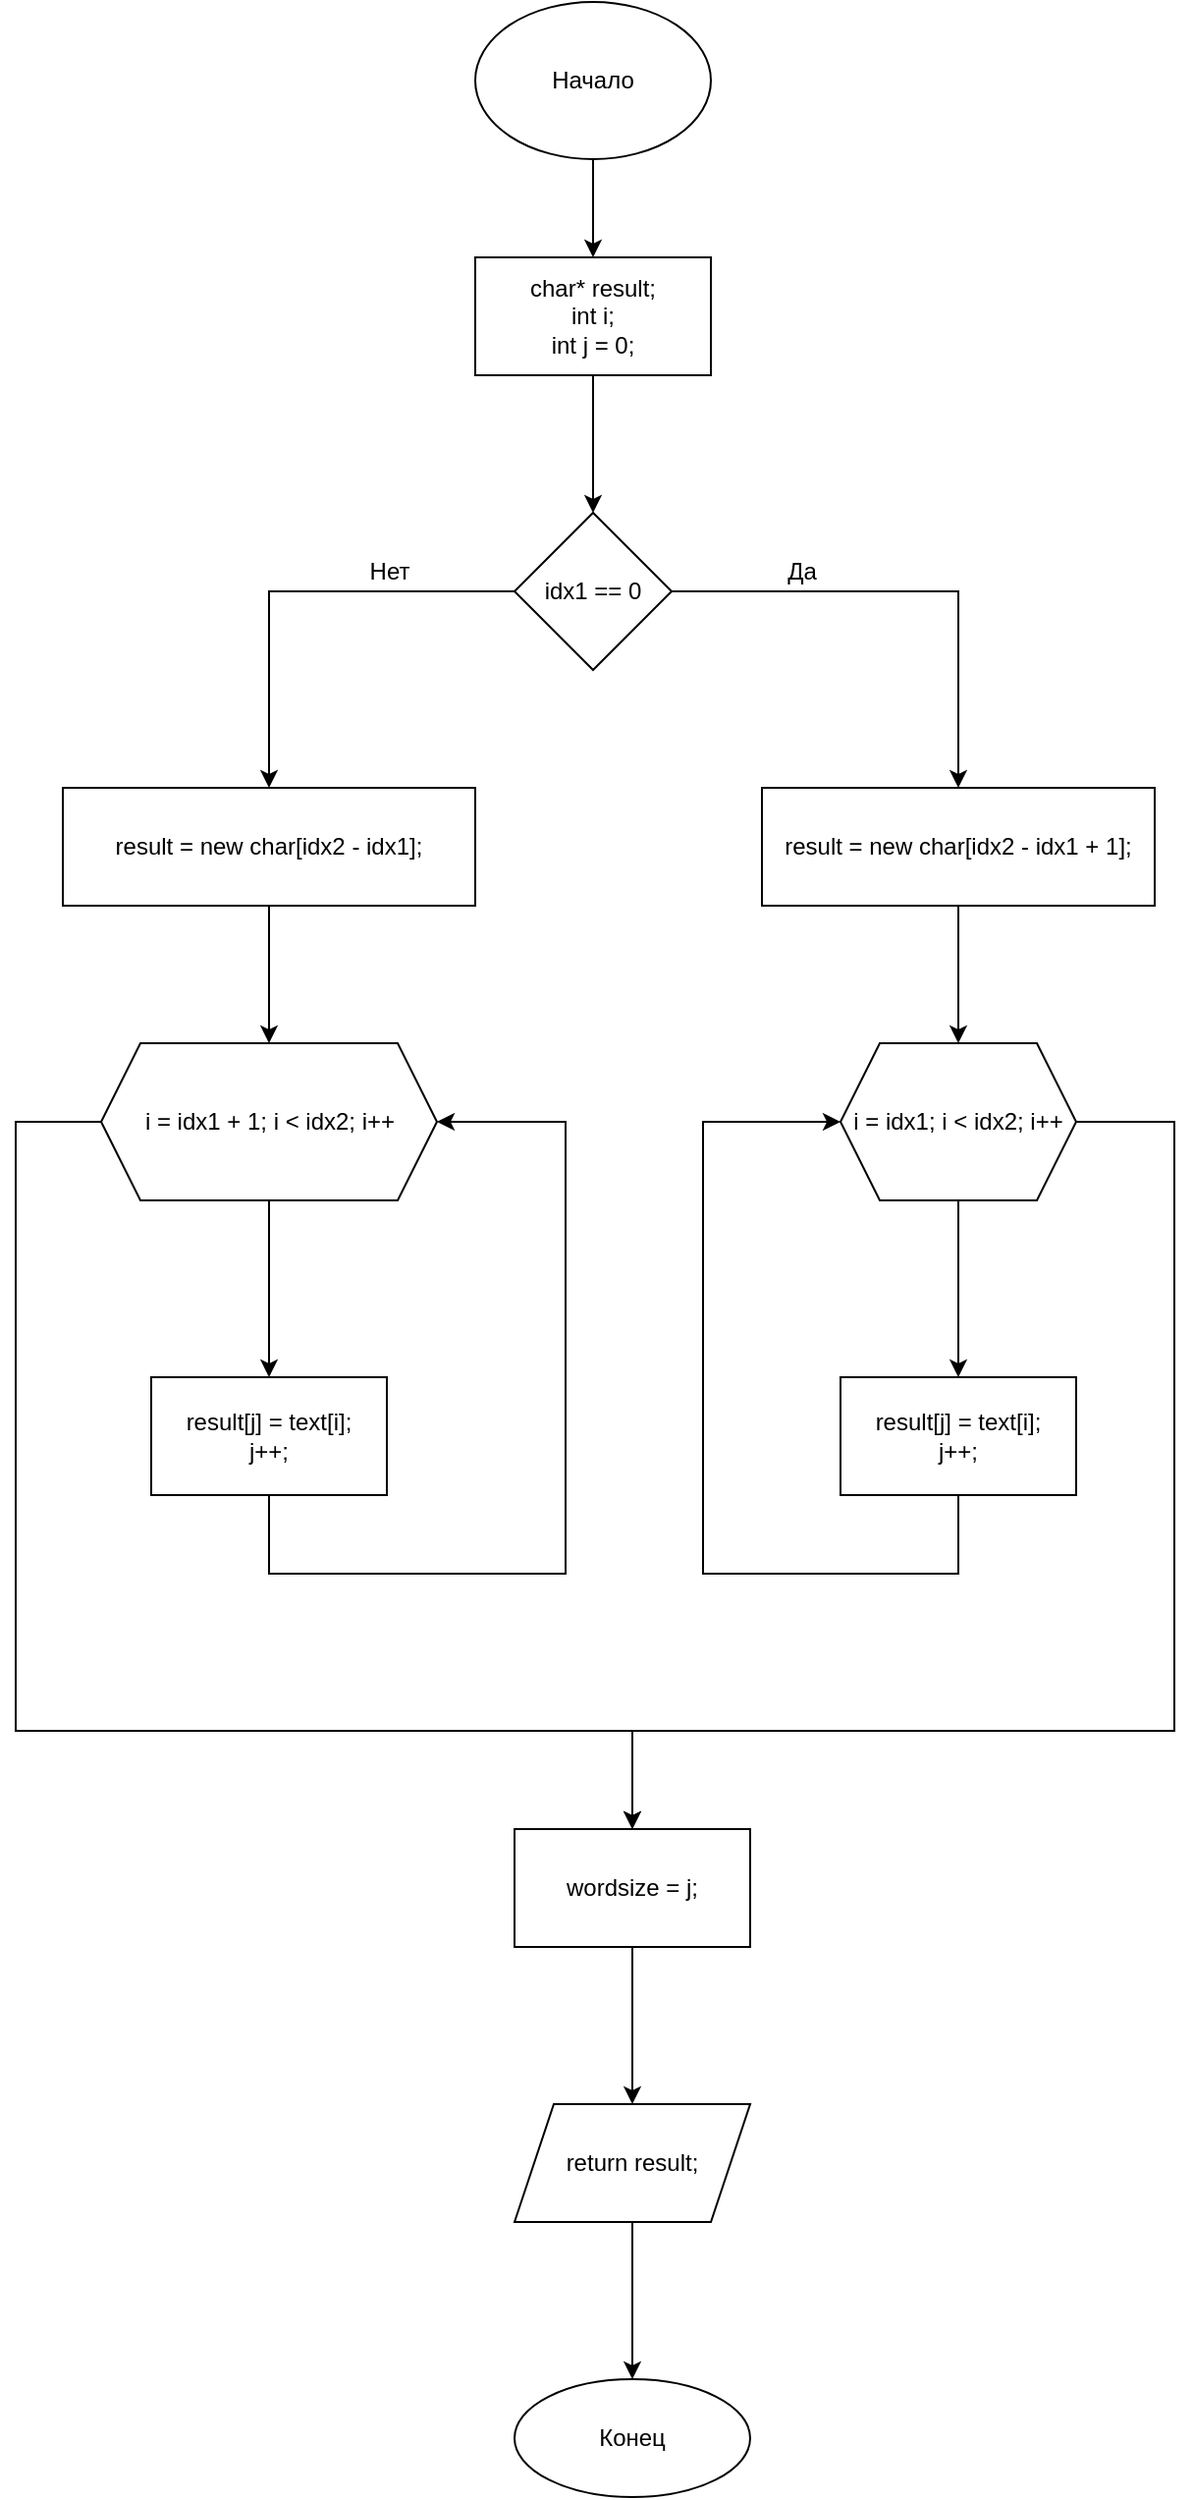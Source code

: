 <mxfile version="15.8.7" type="device"><diagram id="Oe1ToAJk6Ocl7F1VVkcY" name="Страница 1"><mxGraphModel dx="1038" dy="649" grid="1" gridSize="10" guides="1" tooltips="1" connect="1" arrows="1" fold="1" page="1" pageScale="1" pageWidth="827" pageHeight="1169" math="0" shadow="0"><root><mxCell id="0"/><mxCell id="1" parent="0"/><mxCell id="ay9MUaNS74ohtMNb_mM1-7" value="" style="edgeStyle=orthogonalEdgeStyle;rounded=0;orthogonalLoop=1;jettySize=auto;html=1;" edge="1" parent="1" source="ay9MUaNS74ohtMNb_mM1-1" target="ay9MUaNS74ohtMNb_mM1-6"><mxGeometry relative="1" as="geometry"/></mxCell><mxCell id="ay9MUaNS74ohtMNb_mM1-1" value="Начало" style="ellipse;whiteSpace=wrap;html=1;" vertex="1" parent="1"><mxGeometry x="354" y="40" width="120" height="80" as="geometry"/></mxCell><mxCell id="ay9MUaNS74ohtMNb_mM1-9" value="" style="edgeStyle=orthogonalEdgeStyle;rounded=0;orthogonalLoop=1;jettySize=auto;html=1;" edge="1" parent="1" source="ay9MUaNS74ohtMNb_mM1-6" target="ay9MUaNS74ohtMNb_mM1-8"><mxGeometry relative="1" as="geometry"/></mxCell><mxCell id="ay9MUaNS74ohtMNb_mM1-6" value="char* result;&lt;br&gt;int i;&lt;br&gt;int j = 0;" style="whiteSpace=wrap;html=1;" vertex="1" parent="1"><mxGeometry x="354" y="170" width="120" height="60" as="geometry"/></mxCell><mxCell id="ay9MUaNS74ohtMNb_mM1-14" value="" style="edgeStyle=orthogonalEdgeStyle;rounded=0;orthogonalLoop=1;jettySize=auto;html=1;" edge="1" parent="1" source="ay9MUaNS74ohtMNb_mM1-8" target="ay9MUaNS74ohtMNb_mM1-13"><mxGeometry relative="1" as="geometry"/></mxCell><mxCell id="ay9MUaNS74ohtMNb_mM1-25" value="" style="edgeStyle=orthogonalEdgeStyle;rounded=0;orthogonalLoop=1;jettySize=auto;html=1;" edge="1" parent="1" source="ay9MUaNS74ohtMNb_mM1-8" target="ay9MUaNS74ohtMNb_mM1-24"><mxGeometry relative="1" as="geometry"/></mxCell><mxCell id="ay9MUaNS74ohtMNb_mM1-8" value="idx1 == 0" style="rhombus;whiteSpace=wrap;html=1;" vertex="1" parent="1"><mxGeometry x="374" y="300" width="80" height="80" as="geometry"/></mxCell><mxCell id="ay9MUaNS74ohtMNb_mM1-16" value="" style="edgeStyle=orthogonalEdgeStyle;rounded=0;orthogonalLoop=1;jettySize=auto;html=1;" edge="1" parent="1" source="ay9MUaNS74ohtMNb_mM1-13" target="ay9MUaNS74ohtMNb_mM1-15"><mxGeometry relative="1" as="geometry"/></mxCell><mxCell id="ay9MUaNS74ohtMNb_mM1-13" value="result = new char[idx2 - idx1 + 1];" style="whiteSpace=wrap;html=1;" vertex="1" parent="1"><mxGeometry x="500" y="440" width="200" height="60" as="geometry"/></mxCell><mxCell id="ay9MUaNS74ohtMNb_mM1-18" value="" style="edgeStyle=orthogonalEdgeStyle;rounded=0;orthogonalLoop=1;jettySize=auto;html=1;" edge="1" parent="1" source="ay9MUaNS74ohtMNb_mM1-15" target="ay9MUaNS74ohtMNb_mM1-17"><mxGeometry relative="1" as="geometry"/></mxCell><mxCell id="ay9MUaNS74ohtMNb_mM1-33" style="edgeStyle=orthogonalEdgeStyle;rounded=0;orthogonalLoop=1;jettySize=auto;html=1;entryX=0.5;entryY=0;entryDx=0;entryDy=0;" edge="1" parent="1" source="ay9MUaNS74ohtMNb_mM1-15" target="ay9MUaNS74ohtMNb_mM1-34"><mxGeometry relative="1" as="geometry"><mxPoint x="440" y="920" as="targetPoint"/><Array as="points"><mxPoint x="710" y="610"/><mxPoint x="710" y="920"/><mxPoint x="434" y="920"/></Array></mxGeometry></mxCell><mxCell id="ay9MUaNS74ohtMNb_mM1-15" value="i = idx1; i &lt; idx2; i++" style="shape=hexagon;perimeter=hexagonPerimeter2;whiteSpace=wrap;html=1;fixedSize=1;" vertex="1" parent="1"><mxGeometry x="540" y="570" width="120" height="80" as="geometry"/></mxCell><mxCell id="ay9MUaNS74ohtMNb_mM1-19" style="edgeStyle=orthogonalEdgeStyle;rounded=0;orthogonalLoop=1;jettySize=auto;html=1;entryX=0;entryY=0.5;entryDx=0;entryDy=0;" edge="1" parent="1" source="ay9MUaNS74ohtMNb_mM1-17" target="ay9MUaNS74ohtMNb_mM1-15"><mxGeometry relative="1" as="geometry"><mxPoint x="470" y="621.6" as="targetPoint"/><Array as="points"><mxPoint x="600" y="840"/><mxPoint x="470" y="840"/><mxPoint x="470" y="610"/></Array></mxGeometry></mxCell><mxCell id="ay9MUaNS74ohtMNb_mM1-17" value="result[j] = text[i];&lt;br&gt;j++;" style="whiteSpace=wrap;html=1;" vertex="1" parent="1"><mxGeometry x="540" y="740" width="120" height="60" as="geometry"/></mxCell><mxCell id="ay9MUaNS74ohtMNb_mM1-21" value="Да" style="text;html=1;align=center;verticalAlign=middle;resizable=0;points=[];autosize=1;strokeColor=none;fillColor=none;" vertex="1" parent="1"><mxGeometry x="505" y="320" width="30" height="20" as="geometry"/></mxCell><mxCell id="ay9MUaNS74ohtMNb_mM1-27" value="" style="edgeStyle=orthogonalEdgeStyle;rounded=0;orthogonalLoop=1;jettySize=auto;html=1;" edge="1" parent="1" source="ay9MUaNS74ohtMNb_mM1-24" target="ay9MUaNS74ohtMNb_mM1-26"><mxGeometry relative="1" as="geometry"/></mxCell><mxCell id="ay9MUaNS74ohtMNb_mM1-24" value="result = new char[idx2 - idx1];" style="whiteSpace=wrap;html=1;" vertex="1" parent="1"><mxGeometry x="144" y="440" width="210" height="60" as="geometry"/></mxCell><mxCell id="ay9MUaNS74ohtMNb_mM1-29" value="" style="edgeStyle=orthogonalEdgeStyle;rounded=0;orthogonalLoop=1;jettySize=auto;html=1;" edge="1" parent="1" source="ay9MUaNS74ohtMNb_mM1-26" target="ay9MUaNS74ohtMNb_mM1-28"><mxGeometry relative="1" as="geometry"/></mxCell><mxCell id="ay9MUaNS74ohtMNb_mM1-31" style="edgeStyle=orthogonalEdgeStyle;rounded=0;orthogonalLoop=1;jettySize=auto;html=1;" edge="1" parent="1" source="ay9MUaNS74ohtMNb_mM1-26" target="ay9MUaNS74ohtMNb_mM1-34"><mxGeometry relative="1" as="geometry"><mxPoint x="440" y="920" as="targetPoint"/><Array as="points"><mxPoint x="120" y="610"/><mxPoint x="120" y="920"/></Array></mxGeometry></mxCell><mxCell id="ay9MUaNS74ohtMNb_mM1-26" value="i = idx1 + 1; i &lt; idx2; i++" style="shape=hexagon;perimeter=hexagonPerimeter2;whiteSpace=wrap;html=1;fixedSize=1;" vertex="1" parent="1"><mxGeometry x="163.5" y="570" width="171" height="80" as="geometry"/></mxCell><mxCell id="ay9MUaNS74ohtMNb_mM1-30" style="edgeStyle=orthogonalEdgeStyle;rounded=0;orthogonalLoop=1;jettySize=auto;html=1;entryX=1;entryY=0.5;entryDx=0;entryDy=0;" edge="1" parent="1" source="ay9MUaNS74ohtMNb_mM1-28" target="ay9MUaNS74ohtMNb_mM1-26"><mxGeometry relative="1" as="geometry"><mxPoint x="400" y="600" as="targetPoint"/><Array as="points"><mxPoint x="249" y="840"/><mxPoint x="400" y="840"/><mxPoint x="400" y="610"/></Array></mxGeometry></mxCell><mxCell id="ay9MUaNS74ohtMNb_mM1-28" value="result[j] = text[i];&lt;br&gt;j++;" style="whiteSpace=wrap;html=1;" vertex="1" parent="1"><mxGeometry x="189" y="740" width="120" height="60" as="geometry"/></mxCell><mxCell id="ay9MUaNS74ohtMNb_mM1-36" value="" style="edgeStyle=orthogonalEdgeStyle;rounded=0;orthogonalLoop=1;jettySize=auto;html=1;" edge="1" parent="1" source="ay9MUaNS74ohtMNb_mM1-34" target="ay9MUaNS74ohtMNb_mM1-35"><mxGeometry relative="1" as="geometry"/></mxCell><mxCell id="ay9MUaNS74ohtMNb_mM1-34" value="wordsize = j;" style="rounded=0;whiteSpace=wrap;html=1;" vertex="1" parent="1"><mxGeometry x="374" y="970" width="120" height="60" as="geometry"/></mxCell><mxCell id="ay9MUaNS74ohtMNb_mM1-38" value="" style="edgeStyle=orthogonalEdgeStyle;rounded=0;orthogonalLoop=1;jettySize=auto;html=1;" edge="1" parent="1" source="ay9MUaNS74ohtMNb_mM1-35" target="ay9MUaNS74ohtMNb_mM1-37"><mxGeometry relative="1" as="geometry"/></mxCell><mxCell id="ay9MUaNS74ohtMNb_mM1-35" value="return result;" style="shape=parallelogram;perimeter=parallelogramPerimeter;whiteSpace=wrap;html=1;fixedSize=1;rounded=0;" vertex="1" parent="1"><mxGeometry x="374" y="1110" width="120" height="60" as="geometry"/></mxCell><mxCell id="ay9MUaNS74ohtMNb_mM1-37" value="Конец" style="ellipse;whiteSpace=wrap;html=1;rounded=0;" vertex="1" parent="1"><mxGeometry x="374" y="1250" width="120" height="60" as="geometry"/></mxCell><mxCell id="ay9MUaNS74ohtMNb_mM1-43" value="Нет" style="text;html=1;align=center;verticalAlign=middle;resizable=0;points=[];autosize=1;strokeColor=none;fillColor=none;" vertex="1" parent="1"><mxGeometry x="290" y="320" width="40" height="20" as="geometry"/></mxCell></root></mxGraphModel></diagram></mxfile>